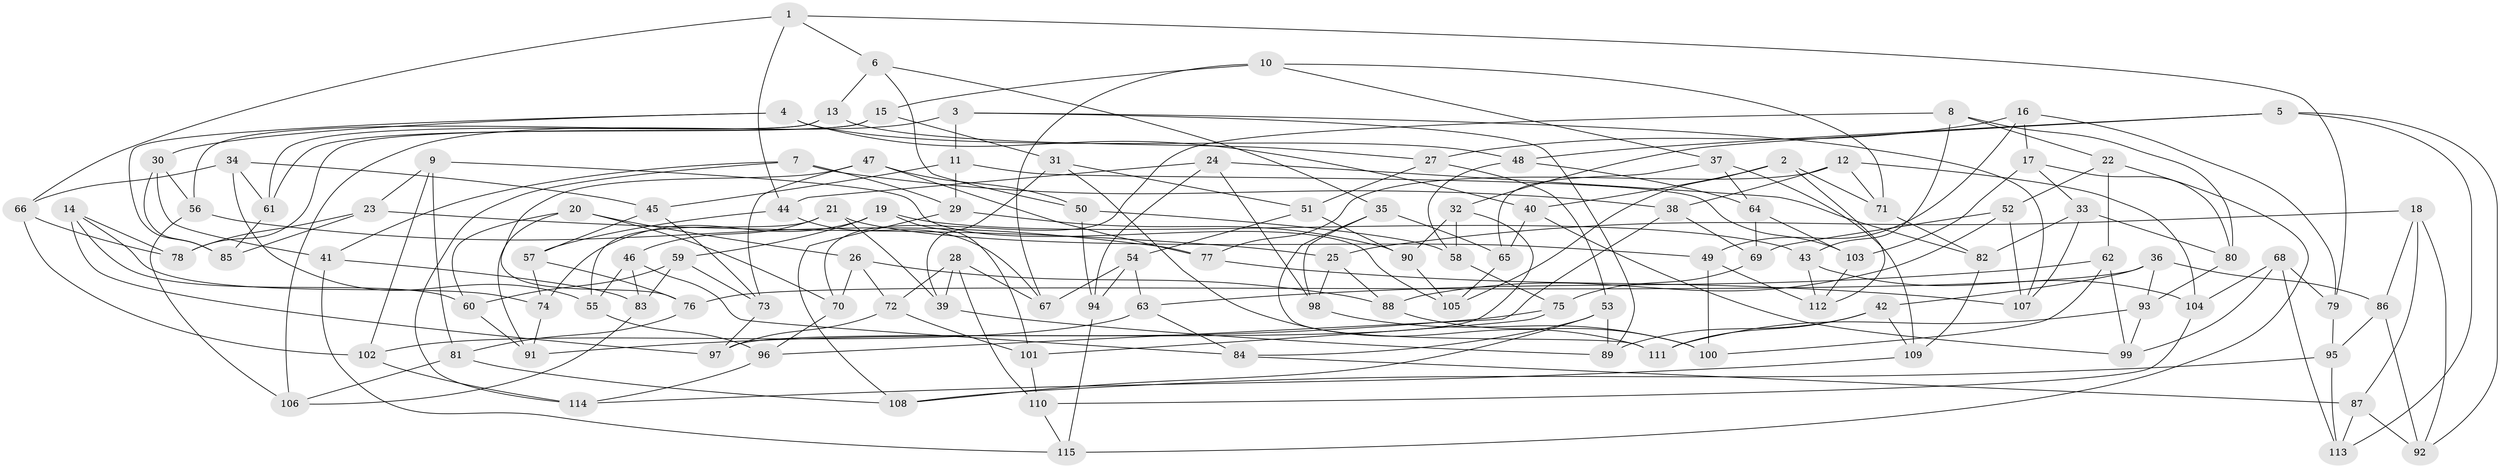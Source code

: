 // coarse degree distribution, {4: 0.3695652173913043, 2: 0.021739130434782608, 5: 0.17391304347826086, 3: 0.10869565217391304, 7: 0.13043478260869565, 6: 0.06521739130434782, 8: 0.043478260869565216, 11: 0.021739130434782608, 12: 0.043478260869565216, 10: 0.021739130434782608}
// Generated by graph-tools (version 1.1) at 2025/02/03/04/25 22:02:24]
// undirected, 115 vertices, 230 edges
graph export_dot {
graph [start="1"]
  node [color=gray90,style=filled];
  1;
  2;
  3;
  4;
  5;
  6;
  7;
  8;
  9;
  10;
  11;
  12;
  13;
  14;
  15;
  16;
  17;
  18;
  19;
  20;
  21;
  22;
  23;
  24;
  25;
  26;
  27;
  28;
  29;
  30;
  31;
  32;
  33;
  34;
  35;
  36;
  37;
  38;
  39;
  40;
  41;
  42;
  43;
  44;
  45;
  46;
  47;
  48;
  49;
  50;
  51;
  52;
  53;
  54;
  55;
  56;
  57;
  58;
  59;
  60;
  61;
  62;
  63;
  64;
  65;
  66;
  67;
  68;
  69;
  70;
  71;
  72;
  73;
  74;
  75;
  76;
  77;
  78;
  79;
  80;
  81;
  82;
  83;
  84;
  85;
  86;
  87;
  88;
  89;
  90;
  91;
  92;
  93;
  94;
  95;
  96;
  97;
  98;
  99;
  100;
  101;
  102;
  103;
  104;
  105;
  106;
  107;
  108;
  109;
  110;
  111;
  112;
  113;
  114;
  115;
  1 -- 79;
  1 -- 44;
  1 -- 66;
  1 -- 6;
  2 -- 71;
  2 -- 112;
  2 -- 40;
  2 -- 105;
  3 -- 89;
  3 -- 107;
  3 -- 106;
  3 -- 11;
  4 -- 30;
  4 -- 40;
  4 -- 85;
  4 -- 48;
  5 -- 48;
  5 -- 92;
  5 -- 32;
  5 -- 113;
  6 -- 13;
  6 -- 50;
  6 -- 35;
  7 -- 38;
  7 -- 29;
  7 -- 41;
  7 -- 114;
  8 -- 80;
  8 -- 43;
  8 -- 70;
  8 -- 22;
  9 -- 105;
  9 -- 81;
  9 -- 102;
  9 -- 23;
  10 -- 71;
  10 -- 67;
  10 -- 15;
  10 -- 37;
  11 -- 45;
  11 -- 29;
  11 -- 103;
  12 -- 38;
  12 -- 104;
  12 -- 77;
  12 -- 71;
  13 -- 61;
  13 -- 56;
  13 -- 27;
  14 -- 60;
  14 -- 74;
  14 -- 97;
  14 -- 78;
  15 -- 78;
  15 -- 61;
  15 -- 31;
  16 -- 49;
  16 -- 17;
  16 -- 79;
  16 -- 27;
  17 -- 103;
  17 -- 33;
  17 -- 80;
  18 -- 92;
  18 -- 25;
  18 -- 87;
  18 -- 86;
  19 -- 43;
  19 -- 74;
  19 -- 101;
  19 -- 59;
  20 -- 26;
  20 -- 91;
  20 -- 70;
  20 -- 60;
  21 -- 55;
  21 -- 49;
  21 -- 39;
  21 -- 46;
  22 -- 62;
  22 -- 115;
  22 -- 52;
  23 -- 78;
  23 -- 25;
  23 -- 85;
  24 -- 98;
  24 -- 94;
  24 -- 82;
  24 -- 44;
  25 -- 88;
  25 -- 98;
  26 -- 70;
  26 -- 72;
  26 -- 88;
  27 -- 53;
  27 -- 51;
  28 -- 72;
  28 -- 67;
  28 -- 110;
  28 -- 39;
  29 -- 108;
  29 -- 90;
  30 -- 85;
  30 -- 41;
  30 -- 56;
  31 -- 39;
  31 -- 111;
  31 -- 51;
  32 -- 97;
  32 -- 90;
  32 -- 58;
  33 -- 80;
  33 -- 107;
  33 -- 82;
  34 -- 61;
  34 -- 66;
  34 -- 55;
  34 -- 45;
  35 -- 111;
  35 -- 65;
  35 -- 98;
  36 -- 93;
  36 -- 42;
  36 -- 86;
  36 -- 76;
  37 -- 64;
  37 -- 109;
  37 -- 65;
  38 -- 96;
  38 -- 69;
  39 -- 89;
  40 -- 65;
  40 -- 99;
  41 -- 115;
  41 -- 83;
  42 -- 89;
  42 -- 111;
  42 -- 109;
  43 -- 104;
  43 -- 112;
  44 -- 67;
  44 -- 57;
  45 -- 57;
  45 -- 73;
  46 -- 84;
  46 -- 55;
  46 -- 83;
  47 -- 73;
  47 -- 76;
  47 -- 77;
  47 -- 50;
  48 -- 64;
  48 -- 58;
  49 -- 100;
  49 -- 112;
  50 -- 94;
  50 -- 58;
  51 -- 90;
  51 -- 54;
  52 -- 107;
  52 -- 69;
  52 -- 88;
  53 -- 108;
  53 -- 84;
  53 -- 89;
  54 -- 67;
  54 -- 63;
  54 -- 94;
  55 -- 96;
  56 -- 77;
  56 -- 106;
  57 -- 76;
  57 -- 74;
  58 -- 75;
  59 -- 83;
  59 -- 60;
  59 -- 73;
  60 -- 91;
  61 -- 85;
  62 -- 100;
  62 -- 63;
  62 -- 99;
  63 -- 84;
  63 -- 102;
  64 -- 69;
  64 -- 103;
  65 -- 105;
  66 -- 102;
  66 -- 78;
  68 -- 104;
  68 -- 113;
  68 -- 99;
  68 -- 79;
  69 -- 75;
  70 -- 96;
  71 -- 82;
  72 -- 101;
  72 -- 97;
  73 -- 97;
  74 -- 91;
  75 -- 101;
  75 -- 91;
  76 -- 81;
  77 -- 107;
  79 -- 95;
  80 -- 93;
  81 -- 108;
  81 -- 106;
  82 -- 109;
  83 -- 106;
  84 -- 87;
  86 -- 95;
  86 -- 92;
  87 -- 113;
  87 -- 92;
  88 -- 100;
  90 -- 105;
  93 -- 99;
  93 -- 111;
  94 -- 115;
  95 -- 108;
  95 -- 113;
  96 -- 114;
  98 -- 100;
  101 -- 110;
  102 -- 114;
  103 -- 112;
  104 -- 110;
  109 -- 114;
  110 -- 115;
}

